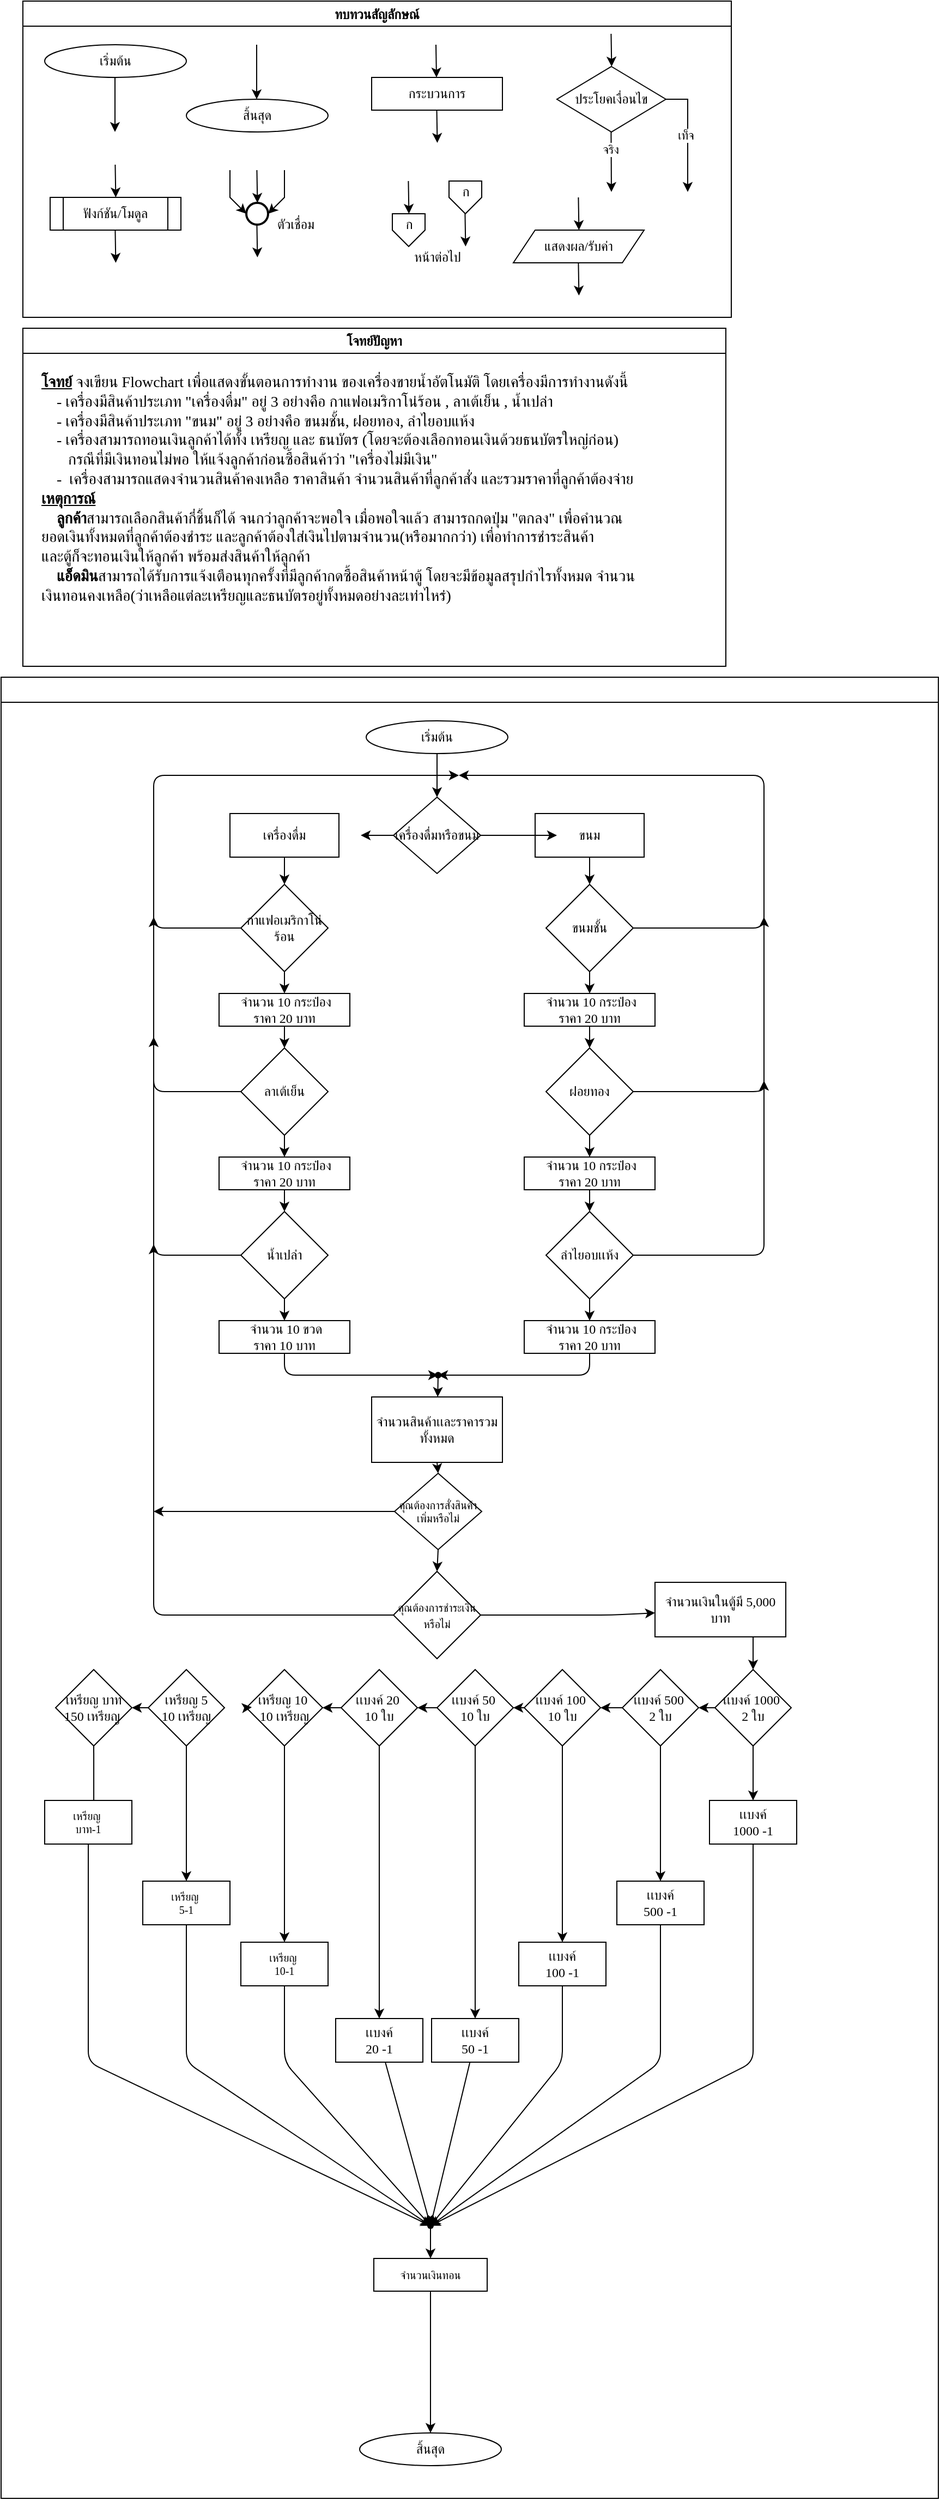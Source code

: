 <mxfile>
    <diagram id="C5RBs43oDa-KdzZeNtuy" name="Page-1">
        <mxGraphModel dx="2831" dy="1136" grid="1" gridSize="10" guides="1" tooltips="1" connect="1" arrows="1" fold="1" page="1" pageScale="1" pageWidth="827" pageHeight="1169" math="0" shadow="0">
            <root>
                <mxCell id="WIyWlLk6GJQsqaUBKTNV-0"/>
                <mxCell id="WIyWlLk6GJQsqaUBKTNV-1" parent="WIyWlLk6GJQsqaUBKTNV-0"/>
                <mxCell id="M7CGMbNuYNeq0SnUNNgH-6" value="ทบทวนสัญลักษณ์" style="swimlane;fontFamily=Sarabun;fontSource=https%3A%2F%2Ffonts.googleapis.com%2Fcss%3Ffamily%3DSarabun;" parent="WIyWlLk6GJQsqaUBKTNV-1" vertex="1">
                    <mxGeometry x="-720" y="20" width="650" height="290" as="geometry"/>
                </mxCell>
                <mxCell id="M7CGMbNuYNeq0SnUNNgH-2" value="&lt;font data-font-src=&quot;https://fonts.googleapis.com/css?family=Sarabun&quot; face=&quot;Sarabun&quot;&gt;เริ่มต้น&lt;/font&gt;" style="ellipse;whiteSpace=wrap;html=1;" parent="M7CGMbNuYNeq0SnUNNgH-6" vertex="1">
                    <mxGeometry x="20" y="40" width="130" height="30" as="geometry"/>
                </mxCell>
                <mxCell id="M7CGMbNuYNeq0SnUNNgH-5" value="" style="endArrow=classic;html=1;rounded=0;" parent="M7CGMbNuYNeq0SnUNNgH-6" edge="1">
                    <mxGeometry width="50" height="50" relative="1" as="geometry">
                        <mxPoint x="84.5" y="70" as="sourcePoint"/>
                        <mxPoint x="84.5" y="120" as="targetPoint"/>
                    </mxGeometry>
                </mxCell>
                <mxCell id="M7CGMbNuYNeq0SnUNNgH-3" value="&lt;font face=&quot;Sarabun&quot;&gt;สิ้นสุด&lt;/font&gt;" style="ellipse;whiteSpace=wrap;html=1;" parent="M7CGMbNuYNeq0SnUNNgH-6" vertex="1">
                    <mxGeometry x="150" y="90" width="130" height="30" as="geometry"/>
                </mxCell>
                <mxCell id="M7CGMbNuYNeq0SnUNNgH-4" value="" style="endArrow=classic;html=1;rounded=0;" parent="M7CGMbNuYNeq0SnUNNgH-6" edge="1">
                    <mxGeometry width="50" height="50" relative="1" as="geometry">
                        <mxPoint x="214.5" y="40" as="sourcePoint"/>
                        <mxPoint x="214.5" y="90" as="targetPoint"/>
                    </mxGeometry>
                </mxCell>
                <mxCell id="mvioNwK95yMqdUQ73LqQ-0" value="กระบวนการ" style="rounded=0;whiteSpace=wrap;html=1;fontFamily=Sarabun;fontSource=https%3A%2F%2Ffonts.googleapis.com%2Fcss%3Ffamily%3DSarabun;" parent="M7CGMbNuYNeq0SnUNNgH-6" vertex="1">
                    <mxGeometry x="320" y="70" width="120" height="30" as="geometry"/>
                </mxCell>
                <mxCell id="mvioNwK95yMqdUQ73LqQ-1" value="" style="endArrow=classic;html=1;rounded=0;" parent="M7CGMbNuYNeq0SnUNNgH-6" edge="1">
                    <mxGeometry width="50" height="50" relative="1" as="geometry">
                        <mxPoint x="379" y="40" as="sourcePoint"/>
                        <mxPoint x="379.5" y="70" as="targetPoint"/>
                    </mxGeometry>
                </mxCell>
                <mxCell id="mvioNwK95yMqdUQ73LqQ-2" value="" style="endArrow=classic;html=1;rounded=0;" parent="M7CGMbNuYNeq0SnUNNgH-6" edge="1">
                    <mxGeometry width="50" height="50" relative="1" as="geometry">
                        <mxPoint x="379.75" y="100" as="sourcePoint"/>
                        <mxPoint x="380.25" y="130" as="targetPoint"/>
                    </mxGeometry>
                </mxCell>
                <mxCell id="mvioNwK95yMqdUQ73LqQ-3" value="ประโยคเงื่อนไข" style="rhombus;whiteSpace=wrap;html=1;fontFamily=Sarabun;fontSource=https%3A%2F%2Ffonts.googleapis.com%2Fcss%3Ffamily%3DSarabun;" parent="M7CGMbNuYNeq0SnUNNgH-6" vertex="1">
                    <mxGeometry x="490" y="60" width="100" height="60" as="geometry"/>
                </mxCell>
                <mxCell id="mvioNwK95yMqdUQ73LqQ-4" value="" style="endArrow=classic;html=1;rounded=0;" parent="M7CGMbNuYNeq0SnUNNgH-6" edge="1">
                    <mxGeometry width="50" height="50" relative="1" as="geometry">
                        <mxPoint x="539.71" y="30" as="sourcePoint"/>
                        <mxPoint x="540.21" y="60" as="targetPoint"/>
                    </mxGeometry>
                </mxCell>
                <mxCell id="mvioNwK95yMqdUQ73LqQ-5" value="" style="endArrow=classic;html=1;rounded=0;" parent="M7CGMbNuYNeq0SnUNNgH-6" edge="1">
                    <mxGeometry width="50" height="50" relative="1" as="geometry">
                        <mxPoint x="539.71" y="120" as="sourcePoint"/>
                        <mxPoint x="540" y="175" as="targetPoint"/>
                    </mxGeometry>
                </mxCell>
                <mxCell id="mvioNwK95yMqdUQ73LqQ-7" value="จริง" style="edgeLabel;html=1;align=center;verticalAlign=middle;resizable=0;points=[];fontFamily=Sarabun;fontSource=https%3A%2F%2Ffonts.googleapis.com%2Fcss%3Ffamily%3DSarabun;" parent="mvioNwK95yMqdUQ73LqQ-5" vertex="1" connectable="0">
                    <mxGeometry x="-0.414" y="-1" relative="1" as="geometry">
                        <mxPoint as="offset"/>
                    </mxGeometry>
                </mxCell>
                <mxCell id="mvioNwK95yMqdUQ73LqQ-6" value="" style="endArrow=classic;html=1;rounded=0;exitX=1;exitY=0.5;exitDx=0;exitDy=0;" parent="M7CGMbNuYNeq0SnUNNgH-6" source="mvioNwK95yMqdUQ73LqQ-3" edge="1">
                    <mxGeometry width="50" height="50" relative="1" as="geometry">
                        <mxPoint x="620" y="95" as="sourcePoint"/>
                        <mxPoint x="610" y="175" as="targetPoint"/>
                        <Array as="points">
                            <mxPoint x="610" y="90"/>
                        </Array>
                    </mxGeometry>
                </mxCell>
                <mxCell id="mvioNwK95yMqdUQ73LqQ-8" value="&lt;font data-font-src=&quot;https://fonts.googleapis.com/css?family=Sarabun&quot; face=&quot;Sarabun&quot;&gt;เท็จ&lt;/font&gt;" style="edgeLabel;html=1;align=center;verticalAlign=middle;resizable=0;points=[];" parent="mvioNwK95yMqdUQ73LqQ-6" vertex="1" connectable="0">
                    <mxGeometry x="-0.002" y="-2" relative="1" as="geometry">
                        <mxPoint as="offset"/>
                    </mxGeometry>
                </mxCell>
                <mxCell id="mvioNwK95yMqdUQ73LqQ-9" value="&lt;font data-font-src=&quot;https://fonts.googleapis.com/css?family=Sarabun&quot; face=&quot;Sarabun&quot;&gt;ฟังก์ชัน/โมดูล&lt;/font&gt;" style="shape=process;whiteSpace=wrap;html=1;backgroundOutline=1;" parent="M7CGMbNuYNeq0SnUNNgH-6" vertex="1">
                    <mxGeometry x="25" y="180" width="120" height="30" as="geometry"/>
                </mxCell>
                <mxCell id="mvioNwK95yMqdUQ73LqQ-11" value="" style="endArrow=classic;html=1;rounded=0;" parent="M7CGMbNuYNeq0SnUNNgH-6" edge="1">
                    <mxGeometry width="50" height="50" relative="1" as="geometry">
                        <mxPoint x="84.71" y="150" as="sourcePoint"/>
                        <mxPoint x="85.21" y="180" as="targetPoint"/>
                    </mxGeometry>
                </mxCell>
                <mxCell id="mvioNwK95yMqdUQ73LqQ-12" value="" style="endArrow=classic;html=1;rounded=0;" parent="M7CGMbNuYNeq0SnUNNgH-6" edge="1">
                    <mxGeometry width="50" height="50" relative="1" as="geometry">
                        <mxPoint x="84.71" y="210" as="sourcePoint"/>
                        <mxPoint x="85.21" y="240" as="targetPoint"/>
                    </mxGeometry>
                </mxCell>
                <mxCell id="mvioNwK95yMqdUQ73LqQ-13" value="" style="strokeWidth=2;html=1;shape=mxgraph.flowchart.start_2;whiteSpace=wrap;" parent="M7CGMbNuYNeq0SnUNNgH-6" vertex="1">
                    <mxGeometry x="205" y="185" width="20" height="20" as="geometry"/>
                </mxCell>
                <mxCell id="mvioNwK95yMqdUQ73LqQ-16" value="" style="endArrow=classic;html=1;rounded=0;" parent="M7CGMbNuYNeq0SnUNNgH-6" edge="1">
                    <mxGeometry width="50" height="50" relative="1" as="geometry">
                        <mxPoint x="214.71" y="155" as="sourcePoint"/>
                        <mxPoint x="215.21" y="185" as="targetPoint"/>
                    </mxGeometry>
                </mxCell>
                <mxCell id="mvioNwK95yMqdUQ73LqQ-17" value="" style="endArrow=classic;html=1;rounded=0;entryX=0;entryY=0.5;entryDx=0;entryDy=0;entryPerimeter=0;" parent="M7CGMbNuYNeq0SnUNNgH-6" target="mvioNwK95yMqdUQ73LqQ-13" edge="1">
                    <mxGeometry width="50" height="50" relative="1" as="geometry">
                        <mxPoint x="190.0" y="155" as="sourcePoint"/>
                        <mxPoint x="190.5" y="185" as="targetPoint"/>
                        <Array as="points">
                            <mxPoint x="190" y="180"/>
                        </Array>
                    </mxGeometry>
                </mxCell>
                <mxCell id="mvioNwK95yMqdUQ73LqQ-18" value="" style="endArrow=classic;html=1;rounded=0;entryX=1;entryY=0.5;entryDx=0;entryDy=0;entryPerimeter=0;" parent="M7CGMbNuYNeq0SnUNNgH-6" target="mvioNwK95yMqdUQ73LqQ-13" edge="1">
                    <mxGeometry width="50" height="50" relative="1" as="geometry">
                        <mxPoint x="240.0" y="155" as="sourcePoint"/>
                        <mxPoint x="240.5" y="185" as="targetPoint"/>
                        <Array as="points">
                            <mxPoint x="240" y="180"/>
                        </Array>
                    </mxGeometry>
                </mxCell>
                <mxCell id="mvioNwK95yMqdUQ73LqQ-19" value="" style="endArrow=classic;html=1;rounded=0;" parent="M7CGMbNuYNeq0SnUNNgH-6" edge="1">
                    <mxGeometry width="50" height="50" relative="1" as="geometry">
                        <mxPoint x="214.71" y="205" as="sourcePoint"/>
                        <mxPoint x="215.21" y="235" as="targetPoint"/>
                    </mxGeometry>
                </mxCell>
                <mxCell id="mvioNwK95yMqdUQ73LqQ-20" value="&lt;font data-font-src=&quot;https://fonts.googleapis.com/css?family=Sarabun&quot; face=&quot;Sarabun&quot;&gt;ตัวเชื่อม&lt;/font&gt;" style="text;html=1;align=center;verticalAlign=middle;resizable=0;points=[];autosize=1;strokeColor=none;fillColor=none;" parent="M7CGMbNuYNeq0SnUNNgH-6" vertex="1">
                    <mxGeometry x="220" y="190" width="60" height="30" as="geometry"/>
                </mxCell>
                <mxCell id="mvioNwK95yMqdUQ73LqQ-25" value="" style="endArrow=classic;html=1;rounded=0;" parent="M7CGMbNuYNeq0SnUNNgH-6" edge="1">
                    <mxGeometry width="50" height="50" relative="1" as="geometry">
                        <mxPoint x="353.71" y="165" as="sourcePoint"/>
                        <mxPoint x="354.21" y="195" as="targetPoint"/>
                    </mxGeometry>
                </mxCell>
                <mxCell id="mvioNwK95yMqdUQ73LqQ-21" value="" style="verticalLabelPosition=bottom;verticalAlign=top;html=1;shape=offPageConnector;rounded=0;size=0.5;" parent="M7CGMbNuYNeq0SnUNNgH-6" vertex="1">
                    <mxGeometry x="339" y="195" width="30" height="30" as="geometry"/>
                </mxCell>
                <mxCell id="mvioNwK95yMqdUQ73LqQ-26" value="" style="endArrow=classic;html=1;rounded=0;" parent="M7CGMbNuYNeq0SnUNNgH-6" edge="1">
                    <mxGeometry width="50" height="50" relative="1" as="geometry">
                        <mxPoint x="405.71" y="195" as="sourcePoint"/>
                        <mxPoint x="406.21" y="225" as="targetPoint"/>
                    </mxGeometry>
                </mxCell>
                <mxCell id="mvioNwK95yMqdUQ73LqQ-27" value="" style="verticalLabelPosition=bottom;verticalAlign=top;html=1;shape=offPageConnector;rounded=0;size=0.5;" parent="M7CGMbNuYNeq0SnUNNgH-6" vertex="1">
                    <mxGeometry x="391" y="165" width="30" height="30" as="geometry"/>
                </mxCell>
                <mxCell id="mvioNwK95yMqdUQ73LqQ-28" value="หน้าต่อไป" style="text;html=1;align=center;verticalAlign=middle;resizable=0;points=[];autosize=1;strokeColor=none;fillColor=none;fontFamily=Sarabun;fontSource=https%3A%2F%2Ffonts.googleapis.com%2Fcss%3Ffamily%3DSarabun;" parent="M7CGMbNuYNeq0SnUNNgH-6" vertex="1">
                    <mxGeometry x="345" y="220" width="70" height="30" as="geometry"/>
                </mxCell>
                <mxCell id="mvioNwK95yMqdUQ73LqQ-29" value="ก" style="text;html=1;align=center;verticalAlign=middle;resizable=0;points=[];autosize=1;strokeColor=none;fillColor=none;fontFamily=Sarabun;fontSource=https%3A%2F%2Ffonts.googleapis.com%2Fcss%3Ffamily%3DSarabun;" parent="M7CGMbNuYNeq0SnUNNgH-6" vertex="1">
                    <mxGeometry x="339" y="190" width="30" height="30" as="geometry"/>
                </mxCell>
                <mxCell id="mvioNwK95yMqdUQ73LqQ-30" value="ก" style="text;html=1;align=center;verticalAlign=middle;resizable=0;points=[];autosize=1;strokeColor=none;fillColor=none;fontFamily=Sarabun;fontSource=https%3A%2F%2Ffonts.googleapis.com%2Fcss%3Ffamily%3DSarabun;" parent="M7CGMbNuYNeq0SnUNNgH-6" vertex="1">
                    <mxGeometry x="391" y="160" width="30" height="30" as="geometry"/>
                </mxCell>
                <mxCell id="mvioNwK95yMqdUQ73LqQ-32" value="แสดงผล/รับค่า" style="shape=parallelogram;perimeter=parallelogramPerimeter;whiteSpace=wrap;html=1;fixedSize=1;fontFamily=Sarabun;fontSource=https%3A%2F%2Ffonts.googleapis.com%2Fcss%3Ffamily%3DSarabun;" parent="M7CGMbNuYNeq0SnUNNgH-6" vertex="1">
                    <mxGeometry x="450" y="210" width="120" height="30" as="geometry"/>
                </mxCell>
                <mxCell id="mvioNwK95yMqdUQ73LqQ-33" value="" style="endArrow=classic;html=1;rounded=0;" parent="M7CGMbNuYNeq0SnUNNgH-6" edge="1">
                    <mxGeometry width="50" height="50" relative="1" as="geometry">
                        <mxPoint x="509.71" y="180" as="sourcePoint"/>
                        <mxPoint x="510.21" y="210" as="targetPoint"/>
                    </mxGeometry>
                </mxCell>
                <mxCell id="mvioNwK95yMqdUQ73LqQ-34" value="" style="endArrow=classic;html=1;rounded=0;" parent="M7CGMbNuYNeq0SnUNNgH-6" edge="1">
                    <mxGeometry width="50" height="50" relative="1" as="geometry">
                        <mxPoint x="509.71" y="240" as="sourcePoint"/>
                        <mxPoint x="510.21" y="270" as="targetPoint"/>
                    </mxGeometry>
                </mxCell>
                <mxCell id="mvioNwK95yMqdUQ73LqQ-36" value="" style="swimlane;fontFamily=Sarabun;fontSource=https%3A%2F%2Ffonts.googleapis.com%2Fcss%3Ffamily%3DSarabun;" parent="WIyWlLk6GJQsqaUBKTNV-1" vertex="1">
                    <mxGeometry x="-740" y="640" width="860" height="1670" as="geometry"/>
                </mxCell>
                <mxCell id="1" value="" style="edgeStyle=none;html=1;" edge="1" parent="mvioNwK95yMqdUQ73LqQ-36" source="mvioNwK95yMqdUQ73LqQ-35" target="0">
                    <mxGeometry relative="1" as="geometry"/>
                </mxCell>
                <mxCell id="mvioNwK95yMqdUQ73LqQ-35" value="&lt;font data-font-src=&quot;https://fonts.googleapis.com/css?family=Sarabun&quot; face=&quot;Sarabun&quot;&gt;เริ่มต้น&lt;/font&gt;" style="ellipse;whiteSpace=wrap;html=1;" parent="mvioNwK95yMqdUQ73LqQ-36" vertex="1">
                    <mxGeometry x="335" y="40" width="130" height="30" as="geometry"/>
                </mxCell>
                <mxCell id="mvioNwK95yMqdUQ73LqQ-69" value="&lt;font face=&quot;Sarabun&quot;&gt;สิ้นสุด&lt;/font&gt;" style="ellipse;whiteSpace=wrap;html=1;" parent="mvioNwK95yMqdUQ73LqQ-36" vertex="1">
                    <mxGeometry x="329" y="1610" width="130" height="30" as="geometry"/>
                </mxCell>
                <mxCell id="0" value="เครื่องดื่มหรือขนม" style="rhombus;whiteSpace=wrap;html=1;" vertex="1" parent="mvioNwK95yMqdUQ73LqQ-36">
                    <mxGeometry x="360" y="110" width="80" height="70" as="geometry"/>
                </mxCell>
                <mxCell id="7" value="" style="edgeStyle=none;html=1;" edge="1" parent="mvioNwK95yMqdUQ73LqQ-36" source="4" target="6">
                    <mxGeometry relative="1" as="geometry"/>
                </mxCell>
                <mxCell id="4" value="เครื่องดื่ม" style="rounded=0;whiteSpace=wrap;html=1;" vertex="1" parent="mvioNwK95yMqdUQ73LqQ-36">
                    <mxGeometry x="210" y="125" width="100" height="40" as="geometry"/>
                </mxCell>
                <mxCell id="13" value="" style="edgeStyle=none;html=1;" edge="1" parent="mvioNwK95yMqdUQ73LqQ-36" source="5" target="12">
                    <mxGeometry relative="1" as="geometry"/>
                </mxCell>
                <mxCell id="5" value="ขนม" style="rounded=0;whiteSpace=wrap;html=1;" vertex="1" parent="mvioNwK95yMqdUQ73LqQ-36">
                    <mxGeometry x="490" y="125" width="100" height="40" as="geometry"/>
                </mxCell>
                <mxCell id="26" style="edgeStyle=none;html=1;entryX=0.5;entryY=0;entryDx=0;entryDy=0;fontFamily=Sarabun;fontSource=https%3A%2F%2Ffonts.googleapis.com%2Fcss%3Ffamily%3DSarabun;fontSize=12;" edge="1" parent="mvioNwK95yMqdUQ73LqQ-36" source="6" target="25">
                    <mxGeometry relative="1" as="geometry"/>
                </mxCell>
                <mxCell id="6" value="&lt;span style=&quot;font-family: Sarabun; text-align: left;&quot;&gt;&lt;font style=&quot;font-size: 12px;&quot;&gt;กาแฟอเมริกาโน่ร้อน&lt;/font&gt;&lt;/span&gt;" style="rhombus;whiteSpace=wrap;html=1;rounded=0;" vertex="1" parent="mvioNwK95yMqdUQ73LqQ-36">
                    <mxGeometry x="220" y="190" width="80" height="80" as="geometry"/>
                </mxCell>
                <mxCell id="11" value="" style="edgeStyle=none;html=1;" edge="1" parent="mvioNwK95yMqdUQ73LqQ-36" source="8">
                    <mxGeometry relative="1" as="geometry">
                        <mxPoint x="260" y="400" as="targetPoint"/>
                    </mxGeometry>
                </mxCell>
                <mxCell id="30" value="" style="edgeStyle=none;html=1;fontFamily=Sarabun;fontSource=https%3A%2F%2Ffonts.googleapis.com%2Fcss%3Ffamily%3DSarabun;fontSize=12;" edge="1" parent="mvioNwK95yMqdUQ73LqQ-36" source="8" target="28">
                    <mxGeometry relative="1" as="geometry"/>
                </mxCell>
                <mxCell id="8" value="&lt;span style=&quot;font-family: Sarabun; text-align: left;&quot;&gt;&lt;font style=&quot;font-size: 12px;&quot;&gt;&amp;nbsp;ลาเต้เย็น&amp;nbsp;&lt;/font&gt;&lt;/span&gt;" style="rhombus;whiteSpace=wrap;html=1;rounded=0;" vertex="1" parent="mvioNwK95yMqdUQ73LqQ-36">
                    <mxGeometry x="220" y="340" width="80" height="80" as="geometry"/>
                </mxCell>
                <mxCell id="33" value="" style="edgeStyle=none;html=1;fontFamily=Sarabun;fontSource=https%3A%2F%2Ffonts.googleapis.com%2Fcss%3Ffamily%3DSarabun;fontSize=12;" edge="1" parent="mvioNwK95yMqdUQ73LqQ-36" source="10" target="32">
                    <mxGeometry relative="1" as="geometry"/>
                </mxCell>
                <mxCell id="10" value="&lt;font style=&quot;font-size: 12px;&quot; data-font-src=&quot;https://fonts.googleapis.com/css?family=Sarabun&quot; face=&quot;Sarabun&quot;&gt;น้ำเปล่า&lt;/font&gt;" style="rhombus;whiteSpace=wrap;html=1;rounded=0;" vertex="1" parent="mvioNwK95yMqdUQ73LqQ-36">
                    <mxGeometry x="220" y="490" width="80" height="80" as="geometry"/>
                </mxCell>
                <mxCell id="35" value="" style="edgeStyle=none;html=1;fontFamily=Sarabun;fontSource=https%3A%2F%2Ffonts.googleapis.com%2Fcss%3Ffamily%3DSarabun;fontSize=12;" edge="1" parent="mvioNwK95yMqdUQ73LqQ-36" source="12" target="34">
                    <mxGeometry relative="1" as="geometry"/>
                </mxCell>
                <mxCell id="12" value="&lt;font face=&quot;Sarabun&quot;&gt;ขนมชั้น&lt;/font&gt;" style="rhombus;whiteSpace=wrap;html=1;rounded=0;" vertex="1" parent="mvioNwK95yMqdUQ73LqQ-36">
                    <mxGeometry x="500" y="190" width="80" height="80" as="geometry"/>
                </mxCell>
                <mxCell id="39" value="" style="edgeStyle=none;html=1;fontFamily=Sarabun;fontSource=https%3A%2F%2Ffonts.googleapis.com%2Fcss%3Ffamily%3DSarabun;fontSize=12;" edge="1" parent="mvioNwK95yMqdUQ73LqQ-36" source="14" target="37">
                    <mxGeometry relative="1" as="geometry"/>
                </mxCell>
                <mxCell id="14" value="&lt;font data-font-src=&quot;https://fonts.googleapis.com/css?family=Sarabun&quot; face=&quot;Sarabun&quot;&gt;ฝอยทอง&lt;/font&gt;" style="rhombus;whiteSpace=wrap;html=1;rounded=0;" vertex="1" parent="mvioNwK95yMqdUQ73LqQ-36">
                    <mxGeometry x="500" y="340" width="80" height="80" as="geometry"/>
                </mxCell>
                <mxCell id="42" value="" style="edgeStyle=none;html=1;fontFamily=Sarabun;fontSource=https%3A%2F%2Ffonts.googleapis.com%2Fcss%3Ffamily%3DSarabun;fontSize=12;" edge="1" parent="mvioNwK95yMqdUQ73LqQ-36" source="16" target="41">
                    <mxGeometry relative="1" as="geometry"/>
                </mxCell>
                <mxCell id="16" value="&lt;font data-font-src=&quot;https://fonts.googleapis.com/css?family=Sarabun&quot; face=&quot;Sarabun&quot;&gt;ลำไยอบเเห้ง&lt;/font&gt;" style="rhombus;whiteSpace=wrap;html=1;rounded=0;" vertex="1" parent="mvioNwK95yMqdUQ73LqQ-36">
                    <mxGeometry x="500" y="490" width="80" height="80" as="geometry"/>
                </mxCell>
                <mxCell id="27" value="" style="edgeStyle=none;html=1;fontFamily=Sarabun;fontSource=https%3A%2F%2Ffonts.googleapis.com%2Fcss%3Ffamily%3DSarabun;fontSize=12;" edge="1" parent="mvioNwK95yMqdUQ73LqQ-36" source="25" target="8">
                    <mxGeometry relative="1" as="geometry"/>
                </mxCell>
                <mxCell id="25" value="&amp;nbsp;จำนวน 10 กระป๋อง&lt;br&gt;ราคา 20 บาท" style="rounded=0;whiteSpace=wrap;html=1;fontFamily=Sarabun;fontSource=https%3A%2F%2Ffonts.googleapis.com%2Fcss%3Ffamily%3DSarabun;fontSize=12;" vertex="1" parent="mvioNwK95yMqdUQ73LqQ-36">
                    <mxGeometry x="200" y="290" width="120" height="30" as="geometry"/>
                </mxCell>
                <mxCell id="31" value="" style="edgeStyle=none;html=1;fontFamily=Sarabun;fontSource=https%3A%2F%2Ffonts.googleapis.com%2Fcss%3Ffamily%3DSarabun;fontSize=12;" edge="1" parent="mvioNwK95yMqdUQ73LqQ-36" source="28" target="10">
                    <mxGeometry relative="1" as="geometry"/>
                </mxCell>
                <mxCell id="28" value="&amp;nbsp;จำนวน 10 กระป๋อง&lt;br&gt;ราคา 20 บาท" style="rounded=0;whiteSpace=wrap;html=1;fontFamily=Sarabun;fontSource=https%3A%2F%2Ffonts.googleapis.com%2Fcss%3Ffamily%3DSarabun;fontSize=12;" vertex="1" parent="mvioNwK95yMqdUQ73LqQ-36">
                    <mxGeometry x="200" y="440" width="120" height="30" as="geometry"/>
                </mxCell>
                <mxCell id="45" value="" style="edgeStyle=none;html=1;fontFamily=Sarabun;fontSource=https%3A%2F%2Ffonts.googleapis.com%2Fcss%3Ffamily%3DSarabun;fontSize=12;" edge="1" parent="mvioNwK95yMqdUQ73LqQ-36" source="32" target="50">
                    <mxGeometry relative="1" as="geometry">
                        <Array as="points">
                            <mxPoint x="260" y="640"/>
                        </Array>
                    </mxGeometry>
                </mxCell>
                <mxCell id="32" value="&amp;nbsp;จำนวน 10 ขวด&lt;br&gt;ราคา 10 บาท" style="rounded=0;whiteSpace=wrap;html=1;fontFamily=Sarabun;fontSource=https%3A%2F%2Ffonts.googleapis.com%2Fcss%3Ffamily%3DSarabun;fontSize=12;" vertex="1" parent="mvioNwK95yMqdUQ73LqQ-36">
                    <mxGeometry x="200" y="590" width="120" height="30" as="geometry"/>
                </mxCell>
                <mxCell id="36" value="" style="edgeStyle=none;html=1;fontFamily=Sarabun;fontSource=https%3A%2F%2Ffonts.googleapis.com%2Fcss%3Ffamily%3DSarabun;fontSize=12;" edge="1" parent="mvioNwK95yMqdUQ73LqQ-36" source="34" target="14">
                    <mxGeometry relative="1" as="geometry"/>
                </mxCell>
                <mxCell id="34" value="&amp;nbsp;จำนวน 10 กระป๋อง&lt;br&gt;ราคา 20 บาท" style="rounded=0;whiteSpace=wrap;html=1;fontFamily=Sarabun;fontSource=https%3A%2F%2Ffonts.googleapis.com%2Fcss%3Ffamily%3DSarabun;fontSize=12;" vertex="1" parent="mvioNwK95yMqdUQ73LqQ-36">
                    <mxGeometry x="480" y="290" width="120" height="30" as="geometry"/>
                </mxCell>
                <mxCell id="40" value="" style="edgeStyle=none;html=1;fontFamily=Sarabun;fontSource=https%3A%2F%2Ffonts.googleapis.com%2Fcss%3Ffamily%3DSarabun;fontSize=12;" edge="1" parent="mvioNwK95yMqdUQ73LqQ-36" source="37" target="16">
                    <mxGeometry relative="1" as="geometry"/>
                </mxCell>
                <mxCell id="37" value="&amp;nbsp;จำนวน 10 กระป๋อง&lt;br&gt;ราคา 20 บาท" style="rounded=0;whiteSpace=wrap;html=1;fontFamily=Sarabun;fontSource=https%3A%2F%2Ffonts.googleapis.com%2Fcss%3Ffamily%3DSarabun;fontSize=12;" vertex="1" parent="mvioNwK95yMqdUQ73LqQ-36">
                    <mxGeometry x="480" y="440" width="120" height="30" as="geometry"/>
                </mxCell>
                <mxCell id="46" style="edgeStyle=none;html=1;entryX=0.828;entryY=0.717;entryDx=0;entryDy=0;fontFamily=Sarabun;fontSource=https%3A%2F%2Ffonts.googleapis.com%2Fcss%3Ffamily%3DSarabun;fontSize=12;entryPerimeter=0;" edge="1" parent="mvioNwK95yMqdUQ73LqQ-36" source="41" target="50">
                    <mxGeometry relative="1" as="geometry">
                        <Array as="points">
                            <mxPoint x="540" y="640"/>
                        </Array>
                    </mxGeometry>
                </mxCell>
                <mxCell id="41" value="&amp;nbsp;จำนวน 10 กระป๋อง&lt;br&gt;ราคา 20 บาท" style="rounded=0;whiteSpace=wrap;html=1;fontFamily=Sarabun;fontSource=https%3A%2F%2Ffonts.googleapis.com%2Fcss%3Ffamily%3DSarabun;fontSize=12;" vertex="1" parent="mvioNwK95yMqdUQ73LqQ-36">
                    <mxGeometry x="480" y="590" width="120" height="30" as="geometry"/>
                </mxCell>
                <mxCell id="105" style="edgeStyle=none;html=1;exitX=0.5;exitY=1;exitDx=0;exitDy=0;entryX=0.5;entryY=0;entryDx=0;entryDy=0;fontFamily=Sarabun;fontSource=https%3A%2F%2Ffonts.googleapis.com%2Fcss%3Ffamily%3DSarabun;fontSize=10;" edge="1" parent="mvioNwK95yMqdUQ73LqQ-36" source="44" target="104">
                    <mxGeometry relative="1" as="geometry"/>
                </mxCell>
                <mxCell id="44" value="จำนวนสินค้าเเละราคารวมทั้งหมด" style="whiteSpace=wrap;html=1;fontFamily=Sarabun;rounded=0;fontSource=https%3A%2F%2Ffonts.googleapis.com%2Fcss%3Ffamily%3DSarabun;" vertex="1" parent="mvioNwK95yMqdUQ73LqQ-36">
                    <mxGeometry x="340" y="660" width="120" height="60" as="geometry"/>
                </mxCell>
                <mxCell id="53" value="" style="edgeStyle=none;html=1;fontFamily=Sarabun;fontSource=https%3A%2F%2Ffonts.googleapis.com%2Fcss%3Ffamily%3DSarabun;fontSize=10;" edge="1" parent="mvioNwK95yMqdUQ73LqQ-36" source="47" target="52">
                    <mxGeometry relative="1" as="geometry">
                        <Array as="points">
                            <mxPoint x="560" y="860"/>
                        </Array>
                    </mxGeometry>
                </mxCell>
                <mxCell id="47" value="&lt;font style=&quot;font-size: 10px;&quot;&gt;คุณต้องการชำระเงินหรือไม่&lt;/font&gt;" style="rhombus;whiteSpace=wrap;html=1;fontFamily=Sarabun;rounded=0;fontSource=https%3A%2F%2Ffonts.googleapis.com%2Fcss%3Ffamily%3DSarabun;" vertex="1" parent="mvioNwK95yMqdUQ73LqQ-36">
                    <mxGeometry x="360" y="820" width="80" height="80" as="geometry"/>
                </mxCell>
                <mxCell id="51" value="" style="edgeStyle=none;html=1;fontFamily=Sarabun;fontSource=https%3A%2F%2Ffonts.googleapis.com%2Fcss%3Ffamily%3DSarabun;fontSize=10;" edge="1" parent="mvioNwK95yMqdUQ73LqQ-36" source="50" target="44">
                    <mxGeometry relative="1" as="geometry"/>
                </mxCell>
                <mxCell id="50" value="" style="shape=waypoint;sketch=0;fillStyle=solid;size=6;pointerEvents=1;points=[];fillColor=none;resizable=0;rotatable=0;perimeter=centerPerimeter;snapToPoint=1;fontFamily=Sarabun;fontSource=https%3A%2F%2Ffonts.googleapis.com%2Fcss%3Ffamily%3DSarabun;fontSize=10;" vertex="1" parent="mvioNwK95yMqdUQ73LqQ-36">
                    <mxGeometry x="391" y="630" width="20" height="20" as="geometry"/>
                </mxCell>
                <mxCell id="55" value="" style="edgeStyle=none;html=1;fontFamily=Sarabun;fontSource=https%3A%2F%2Ffonts.googleapis.com%2Fcss%3Ffamily%3DSarabun;fontSize=10;" edge="1" parent="mvioNwK95yMqdUQ73LqQ-36" source="52" target="54">
                    <mxGeometry relative="1" as="geometry">
                        <Array as="points">
                            <mxPoint x="690" y="860"/>
                        </Array>
                    </mxGeometry>
                </mxCell>
                <mxCell id="52" value="จำนวนเงินในตู้มี 5,000 บาท" style="whiteSpace=wrap;html=1;fontFamily=Sarabun;rounded=0;fontSource=https%3A%2F%2Ffonts.googleapis.com%2Fcss%3Ffamily%3DSarabun;" vertex="1" parent="mvioNwK95yMqdUQ73LqQ-36">
                    <mxGeometry x="600" y="830" width="120" height="50" as="geometry"/>
                </mxCell>
                <mxCell id="74" value="" style="edgeStyle=none;html=1;fontFamily=Sarabun;fontSource=https%3A%2F%2Ffonts.googleapis.com%2Fcss%3Ffamily%3DSarabun;fontSize=10;" edge="1" parent="mvioNwK95yMqdUQ73LqQ-36" source="54" target="63">
                    <mxGeometry relative="1" as="geometry"/>
                </mxCell>
                <mxCell id="82" style="edgeStyle=none;html=1;exitX=0;exitY=0.5;exitDx=0;exitDy=0;entryX=1;entryY=0.5;entryDx=0;entryDy=0;fontFamily=Sarabun;fontSource=https%3A%2F%2Ffonts.googleapis.com%2Fcss%3Ffamily%3DSarabun;fontSize=10;" edge="1" parent="mvioNwK95yMqdUQ73LqQ-36" source="54" target="56">
                    <mxGeometry relative="1" as="geometry"/>
                </mxCell>
                <mxCell id="54" value="เเบงค์ 1000&amp;nbsp;&lt;br&gt;2 ใบ" style="rhombus;whiteSpace=wrap;html=1;fontFamily=Sarabun;rounded=0;fontSource=https%3A%2F%2Ffonts.googleapis.com%2Fcss%3Ffamily%3DSarabun;" vertex="1" parent="mvioNwK95yMqdUQ73LqQ-36">
                    <mxGeometry x="655" y="910" width="70" height="70" as="geometry"/>
                </mxCell>
                <mxCell id="75" style="edgeStyle=none;html=1;entryX=0.5;entryY=0;entryDx=0;entryDy=0;fontFamily=Sarabun;fontSource=https%3A%2F%2Ffonts.googleapis.com%2Fcss%3Ffamily%3DSarabun;fontSize=10;" edge="1" parent="mvioNwK95yMqdUQ73LqQ-36" source="56" target="68">
                    <mxGeometry relative="1" as="geometry"/>
                </mxCell>
                <mxCell id="83" style="edgeStyle=none;html=1;exitX=0;exitY=0.5;exitDx=0;exitDy=0;entryX=1;entryY=0.5;entryDx=0;entryDy=0;fontFamily=Sarabun;fontSource=https%3A%2F%2Ffonts.googleapis.com%2Fcss%3Ffamily%3DSarabun;fontSize=10;" edge="1" parent="mvioNwK95yMqdUQ73LqQ-36" source="56" target="57">
                    <mxGeometry relative="1" as="geometry"/>
                </mxCell>
                <mxCell id="56" value="เเบงค์ 500&amp;nbsp;&lt;br&gt;2 ใบ" style="rhombus;whiteSpace=wrap;html=1;fontFamily=Sarabun;rounded=0;fontSource=https%3A%2F%2Ffonts.googleapis.com%2Fcss%3Ffamily%3DSarabun;" vertex="1" parent="mvioNwK95yMqdUQ73LqQ-36">
                    <mxGeometry x="570" y="910" width="70" height="70" as="geometry"/>
                </mxCell>
                <mxCell id="76" style="edgeStyle=none;html=1;entryX=0.5;entryY=0;entryDx=0;entryDy=0;fontFamily=Sarabun;fontSource=https%3A%2F%2Ffonts.googleapis.com%2Fcss%3Ffamily%3DSarabun;fontSize=10;" edge="1" parent="mvioNwK95yMqdUQ73LqQ-36" source="57" target="69">
                    <mxGeometry relative="1" as="geometry"/>
                </mxCell>
                <mxCell id="84" style="edgeStyle=none;html=1;exitX=0;exitY=0.5;exitDx=0;exitDy=0;entryX=1;entryY=0.5;entryDx=0;entryDy=0;fontFamily=Sarabun;fontSource=https%3A%2F%2Ffonts.googleapis.com%2Fcss%3Ffamily%3DSarabun;fontSize=10;" edge="1" parent="mvioNwK95yMqdUQ73LqQ-36" source="57" target="58">
                    <mxGeometry relative="1" as="geometry"/>
                </mxCell>
                <mxCell id="57" value="เเบงค์ 100&amp;nbsp;&lt;br&gt;10 ใบ" style="rhombus;whiteSpace=wrap;html=1;fontFamily=Sarabun;rounded=0;fontSource=https%3A%2F%2Ffonts.googleapis.com%2Fcss%3Ffamily%3DSarabun;" vertex="1" parent="mvioNwK95yMqdUQ73LqQ-36">
                    <mxGeometry x="480" y="910" width="70" height="70" as="geometry"/>
                </mxCell>
                <mxCell id="81" style="edgeStyle=none;html=1;entryX=0.5;entryY=0;entryDx=0;entryDy=0;fontFamily=Sarabun;fontSource=https%3A%2F%2Ffonts.googleapis.com%2Fcss%3Ffamily%3DSarabun;fontSize=10;" edge="1" parent="mvioNwK95yMqdUQ73LqQ-36" source="58" target="73">
                    <mxGeometry relative="1" as="geometry"/>
                </mxCell>
                <mxCell id="85" style="edgeStyle=none;html=1;exitX=0;exitY=0.5;exitDx=0;exitDy=0;entryX=1;entryY=0.5;entryDx=0;entryDy=0;fontFamily=Sarabun;fontSource=https%3A%2F%2Ffonts.googleapis.com%2Fcss%3Ffamily%3DSarabun;fontSize=10;" edge="1" parent="mvioNwK95yMqdUQ73LqQ-36" source="58" target="59">
                    <mxGeometry relative="1" as="geometry"/>
                </mxCell>
                <mxCell id="58" value="เเบงค์ 50&amp;nbsp;&lt;br&gt;10 ใบ" style="rhombus;whiteSpace=wrap;html=1;fontFamily=Sarabun;rounded=0;fontSource=https%3A%2F%2Ffonts.googleapis.com%2Fcss%3Ffamily%3DSarabun;" vertex="1" parent="mvioNwK95yMqdUQ73LqQ-36">
                    <mxGeometry x="400" y="910" width="70" height="70" as="geometry"/>
                </mxCell>
                <mxCell id="80" style="edgeStyle=none;html=1;entryX=0.5;entryY=0;entryDx=0;entryDy=0;fontFamily=Sarabun;fontSource=https%3A%2F%2Ffonts.googleapis.com%2Fcss%3Ffamily%3DSarabun;fontSize=10;" edge="1" parent="mvioNwK95yMqdUQ73LqQ-36" source="59" target="67">
                    <mxGeometry relative="1" as="geometry"/>
                </mxCell>
                <mxCell id="86" style="edgeStyle=none;html=1;exitX=0;exitY=0.5;exitDx=0;exitDy=0;entryX=1;entryY=0.5;entryDx=0;entryDy=0;fontFamily=Sarabun;fontSource=https%3A%2F%2Ffonts.googleapis.com%2Fcss%3Ffamily%3DSarabun;fontSize=10;" edge="1" parent="mvioNwK95yMqdUQ73LqQ-36" source="59" target="60">
                    <mxGeometry relative="1" as="geometry"/>
                </mxCell>
                <mxCell id="59" value="เเบงค์ 20&amp;nbsp;&lt;br&gt;10 ใบ" style="rhombus;whiteSpace=wrap;html=1;fontFamily=Sarabun;rounded=0;fontSource=https%3A%2F%2Ffonts.googleapis.com%2Fcss%3Ffamily%3DSarabun;" vertex="1" parent="mvioNwK95yMqdUQ73LqQ-36">
                    <mxGeometry x="312" y="910" width="70" height="70" as="geometry"/>
                </mxCell>
                <mxCell id="79" style="edgeStyle=none;html=1;entryX=0.5;entryY=0;entryDx=0;entryDy=0;fontFamily=Sarabun;fontSource=https%3A%2F%2Ffonts.googleapis.com%2Fcss%3Ffamily%3DSarabun;fontSize=10;" edge="1" parent="mvioNwK95yMqdUQ73LqQ-36" source="60" target="66">
                    <mxGeometry relative="1" as="geometry"/>
                </mxCell>
                <mxCell id="60" value="เหรียญ 10&amp;nbsp;&lt;br&gt;10 เหรียญ" style="rhombus;whiteSpace=wrap;html=1;fontFamily=Sarabun;rounded=0;fontSource=https%3A%2F%2Ffonts.googleapis.com%2Fcss%3Ffamily%3DSarabun;" vertex="1" parent="mvioNwK95yMqdUQ73LqQ-36">
                    <mxGeometry x="225" y="910" width="70" height="70" as="geometry"/>
                </mxCell>
                <mxCell id="78" style="edgeStyle=none;html=1;fontFamily=Sarabun;fontSource=https%3A%2F%2Ffonts.googleapis.com%2Fcss%3Ffamily%3DSarabun;fontSize=10;" edge="1" parent="mvioNwK95yMqdUQ73LqQ-36" source="61" target="65">
                    <mxGeometry relative="1" as="geometry"/>
                </mxCell>
                <mxCell id="88" style="edgeStyle=none;html=1;exitX=0;exitY=0.5;exitDx=0;exitDy=0;entryX=1;entryY=0.5;entryDx=0;entryDy=0;fontFamily=Sarabun;fontSource=https%3A%2F%2Ffonts.googleapis.com%2Fcss%3Ffamily%3DSarabun;fontSize=10;" edge="1" parent="mvioNwK95yMqdUQ73LqQ-36" source="61" target="62">
                    <mxGeometry relative="1" as="geometry"/>
                </mxCell>
                <mxCell id="61" value="เหรียญ 5&lt;br&gt;10 เหรียญ" style="rhombus;whiteSpace=wrap;html=1;fontFamily=Sarabun;rounded=0;fontSource=https%3A%2F%2Ffonts.googleapis.com%2Fcss%3Ffamily%3DSarabun;" vertex="1" parent="mvioNwK95yMqdUQ73LqQ-36">
                    <mxGeometry x="135" y="910" width="70" height="70" as="geometry"/>
                </mxCell>
                <mxCell id="77" style="edgeStyle=none;html=1;entryX=0.563;entryY=0.25;entryDx=0;entryDy=0;entryPerimeter=0;fontFamily=Sarabun;fontSource=https%3A%2F%2Ffonts.googleapis.com%2Fcss%3Ffamily%3DSarabun;fontSize=10;" edge="1" parent="mvioNwK95yMqdUQ73LqQ-36" source="62" target="64">
                    <mxGeometry relative="1" as="geometry"/>
                </mxCell>
                <mxCell id="62" value="เหรียญ บาท&lt;br&gt;150 เหรียญ&amp;nbsp;" style="rhombus;whiteSpace=wrap;html=1;fontFamily=Sarabun;rounded=0;fontSource=https%3A%2F%2Ffonts.googleapis.com%2Fcss%3Ffamily%3DSarabun;" vertex="1" parent="mvioNwK95yMqdUQ73LqQ-36">
                    <mxGeometry x="50" y="910" width="70" height="70" as="geometry"/>
                </mxCell>
                <mxCell id="97" style="edgeStyle=none;html=1;entryX=0.467;entryY=0.294;entryDx=0;entryDy=0;entryPerimeter=0;fontFamily=Sarabun;fontSource=https%3A%2F%2Ffonts.googleapis.com%2Fcss%3Ffamily%3DSarabun;fontSize=10;" edge="1" parent="mvioNwK95yMqdUQ73LqQ-36" source="63" target="89">
                    <mxGeometry relative="1" as="geometry">
                        <Array as="points">
                            <mxPoint x="690" y="1270"/>
                        </Array>
                    </mxGeometry>
                </mxCell>
                <mxCell id="63" value="&lt;span style=&quot;font-size: 12px;&quot;&gt;เเบงค์ &lt;br&gt;1000 -1&lt;/span&gt;&lt;br style=&quot;font-size: 12px;&quot;&gt;" style="rounded=0;whiteSpace=wrap;html=1;fontFamily=Sarabun;fontSource=https%3A%2F%2Ffonts.googleapis.com%2Fcss%3Ffamily%3DSarabun;fontSize=10;" vertex="1" parent="mvioNwK95yMqdUQ73LqQ-36">
                    <mxGeometry x="650" y="1030" width="80" height="40" as="geometry"/>
                </mxCell>
                <mxCell id="95" style="edgeStyle=none;html=1;entryX=0.822;entryY=0.783;entryDx=0;entryDy=0;entryPerimeter=0;fontFamily=Sarabun;fontSource=https%3A%2F%2Ffonts.googleapis.com%2Fcss%3Ffamily%3DSarabun;fontSize=10;" edge="1" parent="mvioNwK95yMqdUQ73LqQ-36" source="64" target="89">
                    <mxGeometry relative="1" as="geometry">
                        <Array as="points">
                            <mxPoint x="80" y="1270"/>
                        </Array>
                    </mxGeometry>
                </mxCell>
                <mxCell id="64" value="เหรียญ&amp;nbsp;&lt;br&gt;บาท-1" style="rounded=0;whiteSpace=wrap;html=1;fontFamily=Sarabun;fontSource=https%3A%2F%2Ffonts.googleapis.com%2Fcss%3Ffamily%3DSarabun;fontSize=10;" vertex="1" parent="mvioNwK95yMqdUQ73LqQ-36">
                    <mxGeometry x="40" y="1030" width="80" height="40" as="geometry"/>
                </mxCell>
                <mxCell id="94" style="edgeStyle=none;html=1;entryX=0.333;entryY=0.872;entryDx=0;entryDy=0;entryPerimeter=0;fontFamily=Sarabun;fontSource=https%3A%2F%2Ffonts.googleapis.com%2Fcss%3Ffamily%3DSarabun;fontSize=10;" edge="1" parent="mvioNwK95yMqdUQ73LqQ-36" source="65" target="89">
                    <mxGeometry relative="1" as="geometry">
                        <Array as="points">
                            <mxPoint x="170" y="1270"/>
                        </Array>
                    </mxGeometry>
                </mxCell>
                <mxCell id="65" value="เหรียญ&amp;nbsp;&lt;br&gt;5-1" style="rounded=0;whiteSpace=wrap;html=1;fontFamily=Sarabun;fontSource=https%3A%2F%2Ffonts.googleapis.com%2Fcss%3Ffamily%3DSarabun;fontSize=10;" vertex="1" parent="mvioNwK95yMqdUQ73LqQ-36">
                    <mxGeometry x="130" y="1104" width="80" height="40" as="geometry"/>
                </mxCell>
                <mxCell id="92" style="edgeStyle=none;html=1;entryX=0.6;entryY=0.917;entryDx=0;entryDy=0;entryPerimeter=0;fontFamily=Sarabun;fontSource=https%3A%2F%2Ffonts.googleapis.com%2Fcss%3Ffamily%3DSarabun;fontSize=10;" edge="1" parent="mvioNwK95yMqdUQ73LqQ-36" source="66" target="89">
                    <mxGeometry relative="1" as="geometry">
                        <Array as="points">
                            <mxPoint x="260" y="1270"/>
                        </Array>
                    </mxGeometry>
                </mxCell>
                <mxCell id="66" value="&lt;font style=&quot;font-size: 10px;&quot;&gt;เหรียญ&amp;nbsp;&lt;br&gt;10-1&lt;/font&gt;" style="rounded=0;whiteSpace=wrap;html=1;fontFamily=Sarabun;fontSource=https%3A%2F%2Ffonts.googleapis.com%2Fcss%3Ffamily%3DSarabun;fontSize=10;" vertex="1" parent="mvioNwK95yMqdUQ73LqQ-36">
                    <mxGeometry x="220" y="1160" width="80" height="40" as="geometry"/>
                </mxCell>
                <mxCell id="91" style="edgeStyle=none;html=1;entryX=0.511;entryY=1.05;entryDx=0;entryDy=0;entryPerimeter=0;fontFamily=Sarabun;fontSource=https%3A%2F%2Ffonts.googleapis.com%2Fcss%3Ffamily%3DSarabun;fontSize=10;" edge="1" parent="mvioNwK95yMqdUQ73LqQ-36" source="67" target="89">
                    <mxGeometry relative="1" as="geometry"/>
                </mxCell>
                <mxCell id="67" value="&lt;span style=&quot;font-size: 12px;&quot;&gt;เเบงค์&lt;/span&gt;&lt;br style=&quot;font-size: 12px;&quot;&gt;&lt;span style=&quot;font-size: 12px;&quot;&gt;20 -1&lt;/span&gt;" style="rounded=0;whiteSpace=wrap;html=1;fontFamily=Sarabun;fontSource=https%3A%2F%2Ffonts.googleapis.com%2Fcss%3Ffamily%3DSarabun;fontSize=10;" vertex="1" parent="mvioNwK95yMqdUQ73LqQ-36">
                    <mxGeometry x="307" y="1230" width="80" height="40" as="geometry"/>
                </mxCell>
                <mxCell id="96" style="edgeStyle=none;html=1;entryX=0.778;entryY=0.65;entryDx=0;entryDy=0;entryPerimeter=0;fontFamily=Sarabun;fontSource=https%3A%2F%2Ffonts.googleapis.com%2Fcss%3Ffamily%3DSarabun;fontSize=10;" edge="1" parent="mvioNwK95yMqdUQ73LqQ-36" source="68" target="89">
                    <mxGeometry relative="1" as="geometry">
                        <Array as="points">
                            <mxPoint x="605" y="1270"/>
                        </Array>
                    </mxGeometry>
                </mxCell>
                <mxCell id="68" value="&lt;span style=&quot;font-size: 12px;&quot;&gt;เเบงค์&lt;/span&gt;&lt;br style=&quot;font-size: 12px;&quot;&gt;&lt;span style=&quot;font-size: 12px;&quot;&gt;500 -1&lt;/span&gt;" style="rounded=0;whiteSpace=wrap;html=1;fontFamily=Sarabun;fontSource=https%3A%2F%2Ffonts.googleapis.com%2Fcss%3Ffamily%3DSarabun;fontSize=10;" vertex="1" parent="mvioNwK95yMqdUQ73LqQ-36">
                    <mxGeometry x="565" y="1104" width="80" height="40" as="geometry"/>
                </mxCell>
                <mxCell id="93" style="edgeStyle=none;html=1;entryX=1.044;entryY=0.65;entryDx=0;entryDy=0;entryPerimeter=0;fontFamily=Sarabun;fontSource=https%3A%2F%2Ffonts.googleapis.com%2Fcss%3Ffamily%3DSarabun;fontSize=10;" edge="1" parent="mvioNwK95yMqdUQ73LqQ-36" source="69" target="89">
                    <mxGeometry relative="1" as="geometry">
                        <Array as="points">
                            <mxPoint x="515" y="1270"/>
                        </Array>
                    </mxGeometry>
                </mxCell>
                <mxCell id="69" value="&lt;span style=&quot;font-size: 12px;&quot;&gt;เเบงค์&lt;/span&gt;&lt;br style=&quot;font-size: 12px;&quot;&gt;&lt;span style=&quot;font-size: 12px;&quot;&gt;100 -1&lt;/span&gt;" style="rounded=0;whiteSpace=wrap;html=1;fontFamily=Sarabun;fontSource=https%3A%2F%2Ffonts.googleapis.com%2Fcss%3Ffamily%3DSarabun;fontSize=10;" vertex="1" parent="mvioNwK95yMqdUQ73LqQ-36">
                    <mxGeometry x="475" y="1160" width="80" height="40" as="geometry"/>
                </mxCell>
                <mxCell id="90" style="edgeStyle=none;html=1;entryX=1.089;entryY=0.783;entryDx=0;entryDy=0;entryPerimeter=0;fontFamily=Sarabun;fontSource=https%3A%2F%2Ffonts.googleapis.com%2Fcss%3Ffamily%3DSarabun;fontSize=10;" edge="1" parent="mvioNwK95yMqdUQ73LqQ-36" source="73" target="89">
                    <mxGeometry relative="1" as="geometry"/>
                </mxCell>
                <mxCell id="73" value="&lt;span style=&quot;font-size: 12px;&quot;&gt;เเบงค์&lt;/span&gt;&lt;br style=&quot;font-size: 12px;&quot;&gt;&lt;span style=&quot;font-size: 12px;&quot;&gt;50 -1&lt;/span&gt;" style="rounded=0;whiteSpace=wrap;html=1;fontFamily=Sarabun;fontSource=https%3A%2F%2Ffonts.googleapis.com%2Fcss%3Ffamily%3DSarabun;fontSize=10;" vertex="1" parent="mvioNwK95yMqdUQ73LqQ-36">
                    <mxGeometry x="395" y="1230" width="80" height="40" as="geometry"/>
                </mxCell>
                <mxCell id="99" value="" style="edgeStyle=none;html=1;fontFamily=Sarabun;fontSource=https%3A%2F%2Ffonts.googleapis.com%2Fcss%3Ffamily%3DSarabun;fontSize=10;" edge="1" parent="mvioNwK95yMqdUQ73LqQ-36" source="89" target="98">
                    <mxGeometry relative="1" as="geometry"/>
                </mxCell>
                <mxCell id="89" value="" style="shape=waypoint;sketch=0;fillStyle=solid;size=6;pointerEvents=1;points=[];fillColor=none;resizable=0;rotatable=0;perimeter=centerPerimeter;snapToPoint=1;fontFamily=Sarabun;fontSource=https%3A%2F%2Ffonts.googleapis.com%2Fcss%3Ffamily%3DSarabun;fontSize=10;" vertex="1" parent="mvioNwK95yMqdUQ73LqQ-36">
                    <mxGeometry x="384" y="1410" width="20" height="20" as="geometry"/>
                </mxCell>
                <mxCell id="102" value="" style="edgeStyle=none;html=1;fontFamily=Sarabun;fontSource=https%3A%2F%2Ffonts.googleapis.com%2Fcss%3Ffamily%3DSarabun;fontSize=10;" edge="1" parent="mvioNwK95yMqdUQ73LqQ-36" source="98" target="mvioNwK95yMqdUQ73LqQ-69">
                    <mxGeometry relative="1" as="geometry">
                        <mxPoint x="394" y="1510" as="targetPoint"/>
                    </mxGeometry>
                </mxCell>
                <mxCell id="98" value="จำนวนเงินทอน" style="whiteSpace=wrap;html=1;fontSize=10;fontFamily=Sarabun;fillColor=none;sketch=0;fillStyle=solid;fontSource=https%3A%2F%2Ffonts.googleapis.com%2Fcss%3Ffamily%3DSarabun;" vertex="1" parent="mvioNwK95yMqdUQ73LqQ-36">
                    <mxGeometry x="342" y="1450" width="104" height="30" as="geometry"/>
                </mxCell>
                <mxCell id="106" style="edgeStyle=none;html=1;exitX=0.5;exitY=1;exitDx=0;exitDy=0;entryX=0.5;entryY=0;entryDx=0;entryDy=0;fontFamily=Sarabun;fontSource=https%3A%2F%2Ffonts.googleapis.com%2Fcss%3Ffamily%3DSarabun;fontSize=10;" edge="1" parent="mvioNwK95yMqdUQ73LqQ-36" source="104" target="47">
                    <mxGeometry relative="1" as="geometry"/>
                </mxCell>
                <mxCell id="104" value="&lt;font style=&quot;font-size: 10px;&quot;&gt;คุณต้องการสั่งสินค้าเพิ่มหรือไม่&lt;/font&gt;" style="rhombus;whiteSpace=wrap;html=1;fontFamily=Sarabun;fontSource=https%3A%2F%2Ffonts.googleapis.com%2Fcss%3Ffamily%3DSarabun;fontSize=10;" vertex="1" parent="mvioNwK95yMqdUQ73LqQ-36">
                    <mxGeometry x="361" y="730" width="80" height="70" as="geometry"/>
                </mxCell>
                <mxCell id="mvioNwK95yMqdUQ73LqQ-70" value="&lt;font data-font-src=&quot;https://fonts.googleapis.com/css?family=Sarabun&quot; face=&quot;Sarabun&quot;&gt;โจทย์ปัญหา&lt;/font&gt;" style="swimlane;whiteSpace=wrap;html=1;" parent="WIyWlLk6GJQsqaUBKTNV-1" vertex="1">
                    <mxGeometry x="-720" y="320" width="645" height="310" as="geometry"/>
                </mxCell>
                <mxCell id="mvioNwK95yMqdUQ73LqQ-71" value="&lt;p style=&quot;line-height: 120%;&quot;&gt;&lt;font data-font-src=&quot;https://fonts.googleapis.com/css?family=Sarabun&quot; face=&quot;Sarabun&quot; style=&quot;font-size: 14px;&quot;&gt;&lt;b&gt;&lt;u&gt;โจทย์&lt;/u&gt;&lt;/b&gt; จงเขียน Flowchart เพื่อแสดงขั้นตอนการทำงาน ของเครื่องขายน้ำอัตโนมัติ โดยเครื่องมีการทำงานดังนี้&lt;br&gt;&amp;nbsp; &amp;nbsp; - เครื่องมีสินค้าประเภท &quot;เครื่องดื่ม&quot; อยู่ 3 อย่างคือ กาแฟอเมริกาโน่ร้อน , ลาเต้เย็น , น้ำเปล่า&lt;br&gt;&amp;nbsp; &amp;nbsp; - เครื่องมีสินค้าประเภท &quot;ขนม&quot; อยู่ 3 อย่างคือ ขนมชั้น, ฝอยทอง, ลำไยอบแห้ง&lt;br&gt;&amp;nbsp; &amp;nbsp; - เครื่องสามารถทอนเงินลูกค้าได้ทั้ง เหรียญ และ ธนบัตร (โดยจะต้องเลือกทอนเงินด้วยธนบัตรใหญ่ก่อน)&lt;br&gt;&lt;/font&gt;&lt;span style=&quot;font-family: Sarabun; background-color: initial;&quot;&gt;&amp;nbsp; &amp;nbsp; &amp;nbsp; &amp;nbsp;กรณีที่มีเงินทอนไม่พอ ให้แจ้งลูกค้าก่อนซื้อสินค้าว่า &quot;เครื่องไม่มีเงิน&quot;&lt;br&gt;&amp;nbsp; &amp;nbsp; -&amp;nbsp; เครื่องสามารถแสดงจำนวนสินค้าคงเหลือ ราคาสินค้า จำนวนสินค้าที่ลูกค้าสั่ง และรวมราคาที่ลูกค้าต้องจ่าย&lt;br&gt;&lt;/span&gt;&lt;span style=&quot;font-family: Sarabun; background-color: initial;&quot;&gt;&lt;b&gt;&lt;u&gt;เหตุการณ์&lt;/u&gt;&lt;/b&gt;&lt;br&gt;&amp;nbsp; &amp;nbsp; &lt;b&gt;ลูกค้า&lt;/b&gt;สามารถเลือกสินค้ากี่ชิ้นก็ได้ จนกว่าลูกค้าจะพอใจ เมื่อพอใจแล้ว สามารถกดปุ่ม &quot;ตกลง&quot; เพื่อคำนวณ&lt;br&gt;ยอดเงินทั้งหมดที่ลูกค้าต้องชำระ และลูกค้าต้องใส่เงินไปตามจำนวน(หรือมากกว่า) เพื่อทำการชำระสินค้า&lt;br&gt;และตู้ก็จะทอนเงินให้ลูกค้า พร้อมส่งสินค้าให้ลูกค้า&lt;br&gt;&amp;nbsp; &amp;nbsp; &lt;b&gt;แอ็ดมิน&lt;/b&gt;สามารถได้รับการแจ้งเตือนทุกครั้งที่มีลูกค้ากดซื้อสินค้าหน้าตู้ โดยจะมีข้อมูลสรุปกำไรทั้งหมด จำนวน&lt;br&gt;เงินทอนคงเหลือ(ว่าเหลือแต่ละเหรียญและธนบัตรอยู่ทั้งหมดอย่างละเท่าไหร่)&lt;/span&gt;&lt;/p&gt;" style="text;html=1;align=left;verticalAlign=top;resizable=0;points=[];autosize=1;strokeColor=none;fillColor=none;fontSize=14;" parent="mvioNwK95yMqdUQ73LqQ-70" vertex="1">
                    <mxGeometry x="15" y="20" width="630" height="260" as="geometry"/>
                </mxCell>
                <mxCell id="2" style="edgeStyle=none;html=1;" edge="1" parent="WIyWlLk6GJQsqaUBKTNV-1" source="0">
                    <mxGeometry relative="1" as="geometry">
                        <mxPoint x="-410" y="785" as="targetPoint"/>
                    </mxGeometry>
                </mxCell>
                <mxCell id="3" style="edgeStyle=none;html=1;" edge="1" parent="WIyWlLk6GJQsqaUBKTNV-1" source="0">
                    <mxGeometry relative="1" as="geometry">
                        <mxPoint x="-230" y="785" as="targetPoint"/>
                    </mxGeometry>
                </mxCell>
                <mxCell id="18" style="edgeStyle=none;html=1;fontFamily=Sarabun;fontSource=https%3A%2F%2Ffonts.googleapis.com%2Fcss%3Ffamily%3DSarabun;fontSize=12;" edge="1" parent="WIyWlLk6GJQsqaUBKTNV-1" source="6">
                    <mxGeometry relative="1" as="geometry">
                        <mxPoint x="-320" y="730" as="targetPoint"/>
                        <Array as="points">
                            <mxPoint x="-600" y="870"/>
                            <mxPoint x="-600" y="730"/>
                        </Array>
                    </mxGeometry>
                </mxCell>
                <mxCell id="19" style="edgeStyle=none;html=1;fontFamily=Sarabun;fontSource=https%3A%2F%2Ffonts.googleapis.com%2Fcss%3Ffamily%3DSarabun;fontSize=12;" edge="1" parent="WIyWlLk6GJQsqaUBKTNV-1" source="12">
                    <mxGeometry relative="1" as="geometry">
                        <mxPoint x="-320" y="730" as="targetPoint"/>
                        <Array as="points">
                            <mxPoint x="-40" y="870"/>
                            <mxPoint x="-40" y="730"/>
                        </Array>
                    </mxGeometry>
                </mxCell>
                <mxCell id="20" style="edgeStyle=none;html=1;fontFamily=Sarabun;fontSource=https%3A%2F%2Ffonts.googleapis.com%2Fcss%3Ffamily%3DSarabun;fontSize=12;" edge="1" parent="WIyWlLk6GJQsqaUBKTNV-1" source="8">
                    <mxGeometry relative="1" as="geometry">
                        <mxPoint x="-600" y="860" as="targetPoint"/>
                        <Array as="points">
                            <mxPoint x="-600" y="1020"/>
                        </Array>
                    </mxGeometry>
                </mxCell>
                <mxCell id="21" style="edgeStyle=none;html=1;fontFamily=Sarabun;fontSource=https%3A%2F%2Ffonts.googleapis.com%2Fcss%3Ffamily%3DSarabun;fontSize=12;" edge="1" parent="WIyWlLk6GJQsqaUBKTNV-1" source="10">
                    <mxGeometry relative="1" as="geometry">
                        <mxPoint x="-600" y="970" as="targetPoint"/>
                        <Array as="points">
                            <mxPoint x="-600" y="1170"/>
                        </Array>
                    </mxGeometry>
                </mxCell>
                <mxCell id="22" style="edgeStyle=none;html=1;fontFamily=Sarabun;fontSource=https%3A%2F%2Ffonts.googleapis.com%2Fcss%3Ffamily%3DSarabun;fontSize=12;" edge="1" parent="WIyWlLk6GJQsqaUBKTNV-1" source="14">
                    <mxGeometry relative="1" as="geometry">
                        <mxPoint x="-40" y="860" as="targetPoint"/>
                        <Array as="points">
                            <mxPoint x="-40" y="1020"/>
                            <mxPoint x="-40" y="1010"/>
                        </Array>
                    </mxGeometry>
                </mxCell>
                <mxCell id="23" style="edgeStyle=none;html=1;fontFamily=Sarabun;fontSource=https%3A%2F%2Ffonts.googleapis.com%2Fcss%3Ffamily%3DSarabun;fontSize=12;" edge="1" parent="WIyWlLk6GJQsqaUBKTNV-1" source="16">
                    <mxGeometry relative="1" as="geometry">
                        <mxPoint x="-40" y="1010" as="targetPoint"/>
                        <Array as="points">
                            <mxPoint x="-40" y="1170"/>
                        </Array>
                    </mxGeometry>
                </mxCell>
                <mxCell id="49" style="edgeStyle=none;html=1;fontFamily=Sarabun;fontSource=https%3A%2F%2Ffonts.googleapis.com%2Fcss%3Ffamily%3DSarabun;fontSize=10;" edge="1" parent="WIyWlLk6GJQsqaUBKTNV-1" source="47">
                    <mxGeometry relative="1" as="geometry">
                        <mxPoint x="-600" y="1160" as="targetPoint"/>
                        <Array as="points">
                            <mxPoint x="-600" y="1500"/>
                        </Array>
                    </mxGeometry>
                </mxCell>
                <mxCell id="87" style="edgeStyle=none;html=1;exitX=0;exitY=0.5;exitDx=0;exitDy=0;fontFamily=Sarabun;fontSource=https%3A%2F%2Ffonts.googleapis.com%2Fcss%3Ffamily%3DSarabun;fontSize=10;" edge="1" parent="WIyWlLk6GJQsqaUBKTNV-1" source="60">
                    <mxGeometry relative="1" as="geometry">
                        <mxPoint x="-510" y="1584.556" as="targetPoint"/>
                    </mxGeometry>
                </mxCell>
                <mxCell id="108" style="edgeStyle=none;html=1;fontFamily=Sarabun;fontSource=https%3A%2F%2Ffonts.googleapis.com%2Fcss%3Ffamily%3DSarabun;fontSize=10;" edge="1" parent="WIyWlLk6GJQsqaUBKTNV-1" source="104">
                    <mxGeometry relative="1" as="geometry">
                        <mxPoint x="-600" y="1405" as="targetPoint"/>
                    </mxGeometry>
                </mxCell>
            </root>
        </mxGraphModel>
    </diagram>
</mxfile>